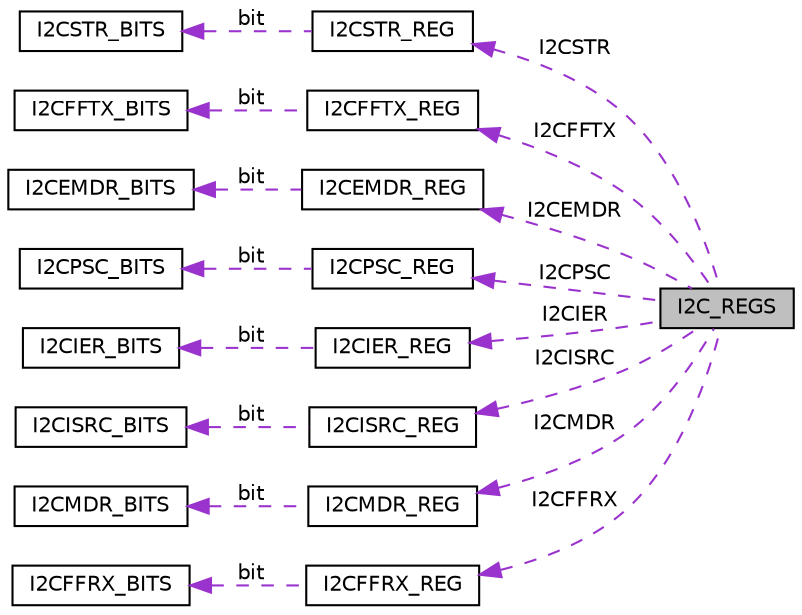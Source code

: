 digraph "I2C_REGS"
{
  edge [fontname="Helvetica",fontsize="10",labelfontname="Helvetica",labelfontsize="10"];
  node [fontname="Helvetica",fontsize="10",shape=record];
  rankdir="LR";
  Node1 [label="I2C_REGS",height=0.2,width=0.4,color="black", fillcolor="grey75", style="filled", fontcolor="black"];
  Node2 -> Node1 [dir="back",color="darkorchid3",fontsize="10",style="dashed",label=" I2CSTR" ,fontname="Helvetica"];
  Node2 [label="I2CSTR_REG",height=0.2,width=0.4,color="black", fillcolor="white", style="filled",URL="$union_i2_c_s_t_r___r_e_g.html"];
  Node3 -> Node2 [dir="back",color="darkorchid3",fontsize="10",style="dashed",label=" bit" ,fontname="Helvetica"];
  Node3 [label="I2CSTR_BITS",height=0.2,width=0.4,color="black", fillcolor="white", style="filled",URL="$struct_i2_c_s_t_r___b_i_t_s.html"];
  Node4 -> Node1 [dir="back",color="darkorchid3",fontsize="10",style="dashed",label=" I2CFFTX" ,fontname="Helvetica"];
  Node4 [label="I2CFFTX_REG",height=0.2,width=0.4,color="black", fillcolor="white", style="filled",URL="$union_i2_c_f_f_t_x___r_e_g.html"];
  Node5 -> Node4 [dir="back",color="darkorchid3",fontsize="10",style="dashed",label=" bit" ,fontname="Helvetica"];
  Node5 [label="I2CFFTX_BITS",height=0.2,width=0.4,color="black", fillcolor="white", style="filled",URL="$struct_i2_c_f_f_t_x___b_i_t_s.html"];
  Node6 -> Node1 [dir="back",color="darkorchid3",fontsize="10",style="dashed",label=" I2CEMDR" ,fontname="Helvetica"];
  Node6 [label="I2CEMDR_REG",height=0.2,width=0.4,color="black", fillcolor="white", style="filled",URL="$union_i2_c_e_m_d_r___r_e_g.html"];
  Node7 -> Node6 [dir="back",color="darkorchid3",fontsize="10",style="dashed",label=" bit" ,fontname="Helvetica"];
  Node7 [label="I2CEMDR_BITS",height=0.2,width=0.4,color="black", fillcolor="white", style="filled",URL="$struct_i2_c_e_m_d_r___b_i_t_s.html"];
  Node8 -> Node1 [dir="back",color="darkorchid3",fontsize="10",style="dashed",label=" I2CPSC" ,fontname="Helvetica"];
  Node8 [label="I2CPSC_REG",height=0.2,width=0.4,color="black", fillcolor="white", style="filled",URL="$union_i2_c_p_s_c___r_e_g.html"];
  Node9 -> Node8 [dir="back",color="darkorchid3",fontsize="10",style="dashed",label=" bit" ,fontname="Helvetica"];
  Node9 [label="I2CPSC_BITS",height=0.2,width=0.4,color="black", fillcolor="white", style="filled",URL="$struct_i2_c_p_s_c___b_i_t_s.html"];
  Node10 -> Node1 [dir="back",color="darkorchid3",fontsize="10",style="dashed",label=" I2CIER" ,fontname="Helvetica"];
  Node10 [label="I2CIER_REG",height=0.2,width=0.4,color="black", fillcolor="white", style="filled",URL="$union_i2_c_i_e_r___r_e_g.html"];
  Node11 -> Node10 [dir="back",color="darkorchid3",fontsize="10",style="dashed",label=" bit" ,fontname="Helvetica"];
  Node11 [label="I2CIER_BITS",height=0.2,width=0.4,color="black", fillcolor="white", style="filled",URL="$struct_i2_c_i_e_r___b_i_t_s.html"];
  Node12 -> Node1 [dir="back",color="darkorchid3",fontsize="10",style="dashed",label=" I2CISRC" ,fontname="Helvetica"];
  Node12 [label="I2CISRC_REG",height=0.2,width=0.4,color="black", fillcolor="white", style="filled",URL="$union_i2_c_i_s_r_c___r_e_g.html"];
  Node13 -> Node12 [dir="back",color="darkorchid3",fontsize="10",style="dashed",label=" bit" ,fontname="Helvetica"];
  Node13 [label="I2CISRC_BITS",height=0.2,width=0.4,color="black", fillcolor="white", style="filled",URL="$struct_i2_c_i_s_r_c___b_i_t_s.html"];
  Node14 -> Node1 [dir="back",color="darkorchid3",fontsize="10",style="dashed",label=" I2CMDR" ,fontname="Helvetica"];
  Node14 [label="I2CMDR_REG",height=0.2,width=0.4,color="black", fillcolor="white", style="filled",URL="$union_i2_c_m_d_r___r_e_g.html"];
  Node15 -> Node14 [dir="back",color="darkorchid3",fontsize="10",style="dashed",label=" bit" ,fontname="Helvetica"];
  Node15 [label="I2CMDR_BITS",height=0.2,width=0.4,color="black", fillcolor="white", style="filled",URL="$struct_i2_c_m_d_r___b_i_t_s.html"];
  Node16 -> Node1 [dir="back",color="darkorchid3",fontsize="10",style="dashed",label=" I2CFFRX" ,fontname="Helvetica"];
  Node16 [label="I2CFFRX_REG",height=0.2,width=0.4,color="black", fillcolor="white", style="filled",URL="$union_i2_c_f_f_r_x___r_e_g.html"];
  Node17 -> Node16 [dir="back",color="darkorchid3",fontsize="10",style="dashed",label=" bit" ,fontname="Helvetica"];
  Node17 [label="I2CFFRX_BITS",height=0.2,width=0.4,color="black", fillcolor="white", style="filled",URL="$struct_i2_c_f_f_r_x___b_i_t_s.html"];
}
